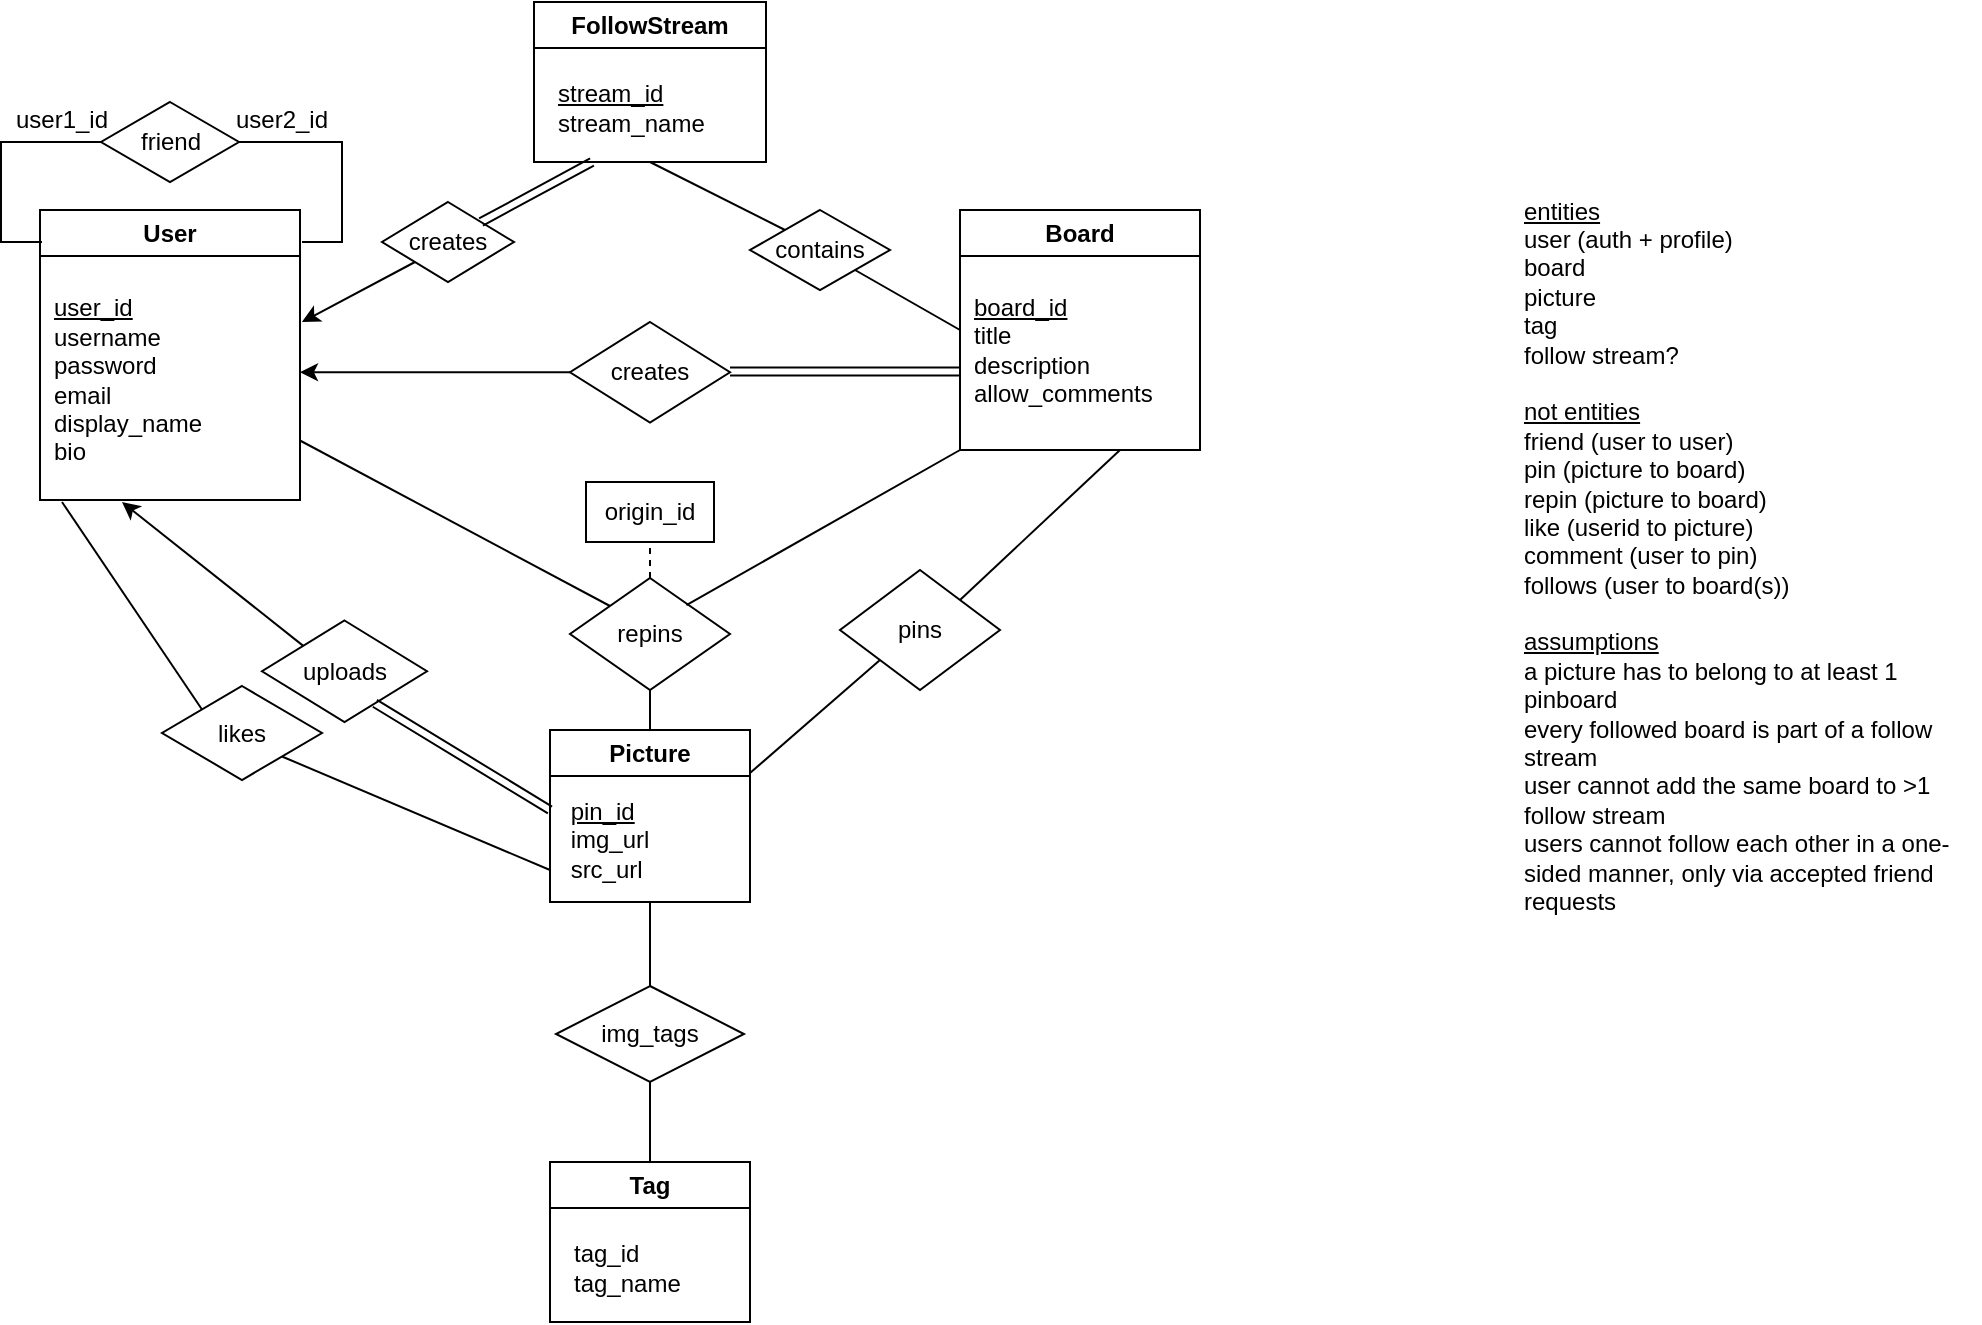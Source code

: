 <mxfile version="26.2.14">
  <diagram name="Page-1" id="3-LG9dwTlO3D_g1bA_s6">
    <mxGraphModel dx="1185" dy="597" grid="1" gridSize="10" guides="1" tooltips="1" connect="1" arrows="1" fold="1" page="1" pageScale="1" pageWidth="850" pageHeight="1100" math="0" shadow="0">
      <root>
        <mxCell id="0" />
        <mxCell id="1" parent="0" />
        <mxCell id="E8KqtD-wp9KNVoSO8RtE-1" value="User" style="swimlane;whiteSpace=wrap;html=1;" vertex="1" parent="1">
          <mxGeometry x="139" y="194" width="130" height="145" as="geometry" />
        </mxCell>
        <mxCell id="E8KqtD-wp9KNVoSO8RtE-3" value="&lt;u&gt;user_id&lt;/u&gt;&lt;div&gt;username&lt;/div&gt;&lt;div&gt;password&lt;/div&gt;&lt;div&gt;&lt;span style=&quot;background-color: transparent; color: light-dark(rgb(0, 0, 0), rgb(255, 255, 255));&quot;&gt;email&lt;/span&gt;&lt;/div&gt;&lt;div&gt;&lt;span style=&quot;background-color: transparent; color: light-dark(rgb(0, 0, 0), rgb(255, 255, 255));&quot;&gt;display_name&lt;/span&gt;&lt;/div&gt;&lt;div&gt;&lt;span style=&quot;background-color: transparent; color: light-dark(rgb(0, 0, 0), rgb(255, 255, 255));&quot;&gt;bio&lt;/span&gt;&lt;/div&gt;" style="text;html=1;align=left;verticalAlign=middle;resizable=0;points=[];autosize=1;strokeColor=none;fillColor=none;" vertex="1" parent="E8KqtD-wp9KNVoSO8RtE-1">
          <mxGeometry x="5" y="35" width="100" height="100" as="geometry" />
        </mxCell>
        <mxCell id="E8KqtD-wp9KNVoSO8RtE-4" value="Board" style="swimlane;whiteSpace=wrap;html=1;" vertex="1" parent="1">
          <mxGeometry x="599" y="194" width="120" height="120" as="geometry" />
        </mxCell>
        <mxCell id="E8KqtD-wp9KNVoSO8RtE-5" value="&lt;u&gt;board_id&lt;/u&gt;&lt;div&gt;title&lt;/div&gt;&lt;div&gt;description&lt;/div&gt;&lt;div&gt;allow_comments&lt;/div&gt;" style="text;html=1;align=left;verticalAlign=middle;resizable=0;points=[];autosize=1;strokeColor=none;fillColor=none;" vertex="1" parent="E8KqtD-wp9KNVoSO8RtE-4">
          <mxGeometry x="5" y="35" width="110" height="70" as="geometry" />
        </mxCell>
        <mxCell id="E8KqtD-wp9KNVoSO8RtE-8" value="&lt;div&gt;&lt;u&gt;entities&lt;/u&gt;&lt;/div&gt;user (auth + profile)&lt;div&gt;board&lt;/div&gt;&lt;div&gt;picture&lt;/div&gt;&lt;div&gt;tag&lt;/div&gt;&lt;div&gt;&lt;span style=&quot;background-color: transparent; color: light-dark(rgb(0, 0, 0), rgb(255, 255, 255));&quot;&gt;follow stream?&lt;/span&gt;&lt;/div&gt;&lt;div&gt;&lt;br&gt;&lt;/div&gt;&lt;div&gt;&lt;u&gt;not entities&lt;/u&gt;&lt;/div&gt;&lt;div&gt;friend (user to user)&lt;/div&gt;&lt;div&gt;pin (picture to board)&lt;/div&gt;&lt;div&gt;repin (picture to board)&lt;/div&gt;&lt;div&gt;&lt;div style=&quot;--tw-scale-x: 1; --tw-scale-y: 1; --tw-pan-x: ; --tw-pan-y: ; --tw-pinch-zoom: ; --tw-scroll-snap-strictness: proximity; --tw-gradient-from-position: ; --tw-gradient-via-position: ; --tw-gradient-to-position: ; --tw-ordinal: ; --tw-slashed-zero: ; --tw-numeric-figure: ; --tw-numeric-spacing: ; --tw-numeric-fraction: ; --tw-ring-inset: ; --tw-ring-offset-width: 0px; --tw-ring-offset-color: light-dark(#fff, #000000); --tw-ring-color: rgb(59 130 246 / .5); --tw-ring-offset-shadow: 0 0 #0000; --tw-ring-shadow: 0 0 #0000; --tw-shadow: 0 0 #0000; --tw-shadow-colored: 0 0 #0000; --tw-blur: ; --tw-brightness: ; --tw-contrast: ; --tw-grayscale: ; --tw-hue-rotate: ; --tw-invert: ; --tw-saturate: ; --tw-sepia: ; --tw-drop-shadow: ; --tw-backdrop-blur: ; --tw-backdrop-brightness: ; --tw-backdrop-contrast: ; --tw-backdrop-grayscale: ; --tw-backdrop-hue-rotate: ; --tw-backdrop-invert: ; --tw-backdrop-opacity: ; --tw-backdrop-saturate: ; --tw-backdrop-sepia: ;&quot;&gt;like (userid to picture)&lt;/div&gt;&lt;/div&gt;&lt;div style=&quot;--tw-scale-x: 1; --tw-scale-y: 1; --tw-pan-x: ; --tw-pan-y: ; --tw-pinch-zoom: ; --tw-scroll-snap-strictness: proximity; --tw-gradient-from-position: ; --tw-gradient-via-position: ; --tw-gradient-to-position: ; --tw-ordinal: ; --tw-slashed-zero: ; --tw-numeric-figure: ; --tw-numeric-spacing: ; --tw-numeric-fraction: ; --tw-ring-inset: ; --tw-ring-offset-width: 0px; --tw-ring-offset-color: light-dark(#fff, #000000); --tw-ring-color: rgb(59 130 246 / .5); --tw-ring-offset-shadow: 0 0 #0000; --tw-ring-shadow: 0 0 #0000; --tw-shadow: 0 0 #0000; --tw-shadow-colored: 0 0 #0000; --tw-blur: ; --tw-brightness: ; --tw-contrast: ; --tw-grayscale: ; --tw-hue-rotate: ; --tw-invert: ; --tw-saturate: ; --tw-sepia: ; --tw-drop-shadow: ; --tw-backdrop-blur: ; --tw-backdrop-brightness: ; --tw-backdrop-contrast: ; --tw-backdrop-grayscale: ; --tw-backdrop-hue-rotate: ; --tw-backdrop-invert: ; --tw-backdrop-opacity: ; --tw-backdrop-saturate: ; --tw-backdrop-sepia: ;&quot;&gt;comment (user to pin)&lt;/div&gt;&lt;div style=&quot;--tw-scale-x: 1; --tw-scale-y: 1; --tw-pan-x: ; --tw-pan-y: ; --tw-pinch-zoom: ; --tw-scroll-snap-strictness: proximity; --tw-gradient-from-position: ; --tw-gradient-via-position: ; --tw-gradient-to-position: ; --tw-ordinal: ; --tw-slashed-zero: ; --tw-numeric-figure: ; --tw-numeric-spacing: ; --tw-numeric-fraction: ; --tw-ring-inset: ; --tw-ring-offset-width: 0px; --tw-ring-offset-color: light-dark(#fff, #000000); --tw-ring-color: rgb(59 130 246 / .5); --tw-ring-offset-shadow: 0 0 #0000; --tw-ring-shadow: 0 0 #0000; --tw-shadow: 0 0 #0000; --tw-shadow-colored: 0 0 #0000; --tw-blur: ; --tw-brightness: ; --tw-contrast: ; --tw-grayscale: ; --tw-hue-rotate: ; --tw-invert: ; --tw-saturate: ; --tw-sepia: ; --tw-drop-shadow: ; --tw-backdrop-blur: ; --tw-backdrop-brightness: ; --tw-backdrop-contrast: ; --tw-backdrop-grayscale: ; --tw-backdrop-hue-rotate: ; --tw-backdrop-invert: ; --tw-backdrop-opacity: ; --tw-backdrop-saturate: ; --tw-backdrop-sepia: ;&quot;&gt;follows (user to board(s))&lt;/div&gt;&lt;div&gt;&lt;br&gt;&lt;/div&gt;&lt;div&gt;&lt;u&gt;assumptions&lt;/u&gt;&lt;br&gt;a picture has to belong to at least 1 pinboard&lt;/div&gt;&lt;div&gt;every followed board is part of a follow stream&lt;/div&gt;&lt;div&gt;user cannot add the same board to &amp;gt;1 follow stream&lt;/div&gt;&lt;div&gt;users cannot follow each other in a one-sided manner, only via accepted friend requests&lt;/div&gt;" style="text;html=1;align=left;verticalAlign=middle;whiteSpace=wrap;rounded=0;" vertex="1" parent="1">
          <mxGeometry x="879" y="152" width="230" height="430" as="geometry" />
        </mxCell>
        <mxCell id="E8KqtD-wp9KNVoSO8RtE-9" value="Picture" style="swimlane;whiteSpace=wrap;html=1;" vertex="1" parent="1">
          <mxGeometry x="394" y="454" width="100" height="86" as="geometry" />
        </mxCell>
        <mxCell id="E8KqtD-wp9KNVoSO8RtE-10" value="&lt;div style=&quot;text-align: left;&quot;&gt;&lt;u&gt;pin_id&lt;/u&gt;&lt;/div&gt;&lt;div style=&quot;text-align: left;&quot;&gt;img_url&lt;/div&gt;&lt;div style=&quot;text-align: left;&quot;&gt;src_url&lt;/div&gt;" style="text;html=1;align=center;verticalAlign=middle;whiteSpace=wrap;rounded=0;" vertex="1" parent="E8KqtD-wp9KNVoSO8RtE-9">
          <mxGeometry y="25" width="60" height="60" as="geometry" />
        </mxCell>
        <mxCell id="E8KqtD-wp9KNVoSO8RtE-11" value="Tag" style="swimlane;whiteSpace=wrap;html=1;" vertex="1" parent="1">
          <mxGeometry x="394" y="670" width="100" height="80" as="geometry" />
        </mxCell>
        <mxCell id="E8KqtD-wp9KNVoSO8RtE-12" value="tag_id&lt;div&gt;tag_name&lt;/div&gt;" style="text;html=1;align=left;verticalAlign=middle;whiteSpace=wrap;rounded=0;" vertex="1" parent="E8KqtD-wp9KNVoSO8RtE-11">
          <mxGeometry x="10" y="38" width="60" height="30" as="geometry" />
        </mxCell>
        <mxCell id="E8KqtD-wp9KNVoSO8RtE-17" value="" style="edgeStyle=orthogonalEdgeStyle;rounded=0;orthogonalLoop=1;jettySize=auto;html=1;entryX=1;entryY=0.5;entryDx=0;entryDy=0;" edge="1" parent="1" source="E8KqtD-wp9KNVoSO8RtE-15">
          <mxGeometry relative="1" as="geometry">
            <mxPoint x="269" y="275.12" as="targetPoint" />
          </mxGeometry>
        </mxCell>
        <mxCell id="E8KqtD-wp9KNVoSO8RtE-15" value="creates" style="rhombus;whiteSpace=wrap;html=1;" vertex="1" parent="1">
          <mxGeometry x="404" y="250" width="80" height="50.25" as="geometry" />
        </mxCell>
        <mxCell id="E8KqtD-wp9KNVoSO8RtE-23" value="" style="endArrow=none;html=1;rounded=0;shape=link;" edge="1" parent="1">
          <mxGeometry width="50" height="50" relative="1" as="geometry">
            <mxPoint x="484" y="274.69" as="sourcePoint" />
            <mxPoint x="599" y="274.69" as="targetPoint" />
          </mxGeometry>
        </mxCell>
        <mxCell id="E8KqtD-wp9KNVoSO8RtE-24" value="pins" style="rhombus;whiteSpace=wrap;html=1;" vertex="1" parent="1">
          <mxGeometry x="539" y="374" width="80" height="60" as="geometry" />
        </mxCell>
        <mxCell id="E8KqtD-wp9KNVoSO8RtE-25" value="" style="endArrow=none;html=1;rounded=0;entryX=0;entryY=1;entryDx=0;entryDy=0;exitX=1;exitY=0.25;exitDx=0;exitDy=0;" edge="1" parent="1" source="E8KqtD-wp9KNVoSO8RtE-9" target="E8KqtD-wp9KNVoSO8RtE-24">
          <mxGeometry width="50" height="50" relative="1" as="geometry">
            <mxPoint x="509" y="464" as="sourcePoint" />
            <mxPoint x="559" y="414" as="targetPoint" />
          </mxGeometry>
        </mxCell>
        <mxCell id="E8KqtD-wp9KNVoSO8RtE-26" value="" style="endArrow=none;html=1;rounded=0;exitX=1;exitY=0;exitDx=0;exitDy=0;" edge="1" parent="1" source="E8KqtD-wp9KNVoSO8RtE-24">
          <mxGeometry width="50" height="50" relative="1" as="geometry">
            <mxPoint x="469" y="444" as="sourcePoint" />
            <mxPoint x="679" y="314" as="targetPoint" />
          </mxGeometry>
        </mxCell>
        <mxCell id="E8KqtD-wp9KNVoSO8RtE-27" value="uploads" style="rhombus;whiteSpace=wrap;html=1;" vertex="1" parent="1">
          <mxGeometry x="250" y="399.25" width="82.5" height="50.75" as="geometry" />
        </mxCell>
        <mxCell id="E8KqtD-wp9KNVoSO8RtE-28" value="" style="endArrow=none;html=1;rounded=0;entryX=0.684;entryY=0.816;entryDx=0;entryDy=0;entryPerimeter=0;shape=link;exitX=0;exitY=0.25;exitDx=0;exitDy=0;" edge="1" parent="1" source="E8KqtD-wp9KNVoSO8RtE-10" target="E8KqtD-wp9KNVoSO8RtE-27">
          <mxGeometry width="50" height="50" relative="1" as="geometry">
            <mxPoint x="394" y="454" as="sourcePoint" />
            <mxPoint x="310" y="420" as="targetPoint" />
          </mxGeometry>
        </mxCell>
        <mxCell id="E8KqtD-wp9KNVoSO8RtE-29" value="" style="endArrow=classic;html=1;rounded=0;exitX=0;exitY=0;exitDx=0;exitDy=0;" edge="1" parent="1" source="E8KqtD-wp9KNVoSO8RtE-27">
          <mxGeometry width="50" height="50" relative="1" as="geometry">
            <mxPoint x="487.5" y="435.25" as="sourcePoint" />
            <mxPoint x="180" y="340" as="targetPoint" />
          </mxGeometry>
        </mxCell>
        <mxCell id="E8KqtD-wp9KNVoSO8RtE-30" value="friend" style="rhombus;whiteSpace=wrap;html=1;" vertex="1" parent="1">
          <mxGeometry x="169.5" y="140" width="69" height="40" as="geometry" />
        </mxCell>
        <mxCell id="E8KqtD-wp9KNVoSO8RtE-32" value="" style="endArrow=none;html=1;rounded=0;" edge="1" parent="1">
          <mxGeometry width="50" height="50" relative="1" as="geometry">
            <mxPoint x="238.5" y="160" as="sourcePoint" />
            <mxPoint x="270" y="210" as="targetPoint" />
            <Array as="points">
              <mxPoint x="290" y="160" />
              <mxPoint x="290" y="210" />
            </Array>
          </mxGeometry>
        </mxCell>
        <mxCell id="E8KqtD-wp9KNVoSO8RtE-33" value="" style="endArrow=none;html=1;rounded=0;" edge="1" parent="1">
          <mxGeometry width="50" height="50" relative="1" as="geometry">
            <mxPoint x="169.5" y="160" as="sourcePoint" />
            <mxPoint x="140" y="210" as="targetPoint" />
            <Array as="points">
              <mxPoint x="119.5" y="160" />
              <mxPoint x="119.5" y="210" />
            </Array>
          </mxGeometry>
        </mxCell>
        <mxCell id="E8KqtD-wp9KNVoSO8RtE-34" value="img_tags" style="rhombus;whiteSpace=wrap;html=1;" vertex="1" parent="1">
          <mxGeometry x="397" y="582" width="94" height="48" as="geometry" />
        </mxCell>
        <mxCell id="E8KqtD-wp9KNVoSO8RtE-35" value="" style="endArrow=none;html=1;rounded=0;entryX=0.5;entryY=1;entryDx=0;entryDy=0;" edge="1" parent="1" source="E8KqtD-wp9KNVoSO8RtE-34" target="E8KqtD-wp9KNVoSO8RtE-9">
          <mxGeometry width="50" height="50" relative="1" as="geometry">
            <mxPoint x="444" y="580" as="sourcePoint" />
            <mxPoint x="620" y="500" as="targetPoint" />
          </mxGeometry>
        </mxCell>
        <mxCell id="E8KqtD-wp9KNVoSO8RtE-36" value="" style="endArrow=none;html=1;rounded=0;exitX=0.5;exitY=1;exitDx=0;exitDy=0;entryX=0.5;entryY=0;entryDx=0;entryDy=0;" edge="1" parent="1" source="E8KqtD-wp9KNVoSO8RtE-34" target="E8KqtD-wp9KNVoSO8RtE-11">
          <mxGeometry width="50" height="50" relative="1" as="geometry">
            <mxPoint x="570" y="550" as="sourcePoint" />
            <mxPoint x="620" y="500" as="targetPoint" />
          </mxGeometry>
        </mxCell>
        <mxCell id="E8KqtD-wp9KNVoSO8RtE-41" value="repins" style="rhombus;whiteSpace=wrap;html=1;" vertex="1" parent="1">
          <mxGeometry x="404" y="378" width="80" height="56" as="geometry" />
        </mxCell>
        <mxCell id="E8KqtD-wp9KNVoSO8RtE-43" value="" style="endArrow=none;html=1;rounded=0;entryX=0;entryY=1;entryDx=0;entryDy=0;" edge="1" parent="1" target="E8KqtD-wp9KNVoSO8RtE-4">
          <mxGeometry width="50" height="50" relative="1" as="geometry">
            <mxPoint x="462.226" y="391.542" as="sourcePoint" />
            <mxPoint x="619" y="432" as="targetPoint" />
          </mxGeometry>
        </mxCell>
        <mxCell id="E8KqtD-wp9KNVoSO8RtE-44" value="" style="endArrow=none;html=1;rounded=0;entryX=1;entryY=1;entryDx=0;entryDy=0;exitX=0;exitY=0;exitDx=0;exitDy=0;" edge="1" parent="1" source="E8KqtD-wp9KNVoSO8RtE-41">
          <mxGeometry width="50" height="50" relative="1" as="geometry">
            <mxPoint x="365" y="399.25" as="sourcePoint" />
            <mxPoint x="269" y="309.25" as="targetPoint" />
          </mxGeometry>
        </mxCell>
        <mxCell id="E8KqtD-wp9KNVoSO8RtE-49" value="FollowStream" style="swimlane;whiteSpace=wrap;html=1;" vertex="1" parent="1">
          <mxGeometry x="386" y="90" width="116" height="80" as="geometry" />
        </mxCell>
        <mxCell id="E8KqtD-wp9KNVoSO8RtE-50" value="&lt;u&gt;stream_id&lt;/u&gt;&lt;div&gt;stream_name&lt;/div&gt;" style="text;html=1;align=left;verticalAlign=middle;resizable=0;points=[];autosize=1;strokeColor=none;fillColor=none;" vertex="1" parent="E8KqtD-wp9KNVoSO8RtE-49">
          <mxGeometry x="10" y="33" width="100" height="40" as="geometry" />
        </mxCell>
        <mxCell id="E8KqtD-wp9KNVoSO8RtE-51" value="creates" style="rhombus;whiteSpace=wrap;html=1;" vertex="1" parent="1">
          <mxGeometry x="310" y="190" width="66" height="40" as="geometry" />
        </mxCell>
        <mxCell id="E8KqtD-wp9KNVoSO8RtE-52" value="contains" style="rhombus;whiteSpace=wrap;html=1;" vertex="1" parent="1">
          <mxGeometry x="494" y="194" width="70" height="40" as="geometry" />
        </mxCell>
        <mxCell id="E8KqtD-wp9KNVoSO8RtE-53" value="" style="endArrow=none;html=1;rounded=0;exitX=0;exitY=0;exitDx=0;exitDy=0;entryX=0.5;entryY=1;entryDx=0;entryDy=0;" edge="1" parent="1" source="E8KqtD-wp9KNVoSO8RtE-52" target="E8KqtD-wp9KNVoSO8RtE-49">
          <mxGeometry width="50" height="50" relative="1" as="geometry">
            <mxPoint x="550" y="230" as="sourcePoint" />
            <mxPoint x="600" y="180" as="targetPoint" />
          </mxGeometry>
        </mxCell>
        <mxCell id="E8KqtD-wp9KNVoSO8RtE-54" value="" style="endArrow=none;html=1;rounded=0;exitX=1;exitY=1;exitDx=0;exitDy=0;entryX=0;entryY=0.5;entryDx=0;entryDy=0;" edge="1" parent="1" source="E8KqtD-wp9KNVoSO8RtE-52" target="E8KqtD-wp9KNVoSO8RtE-4">
          <mxGeometry width="50" height="50" relative="1" as="geometry">
            <mxPoint x="550" y="230" as="sourcePoint" />
            <mxPoint x="600" y="230" as="targetPoint" />
          </mxGeometry>
        </mxCell>
        <mxCell id="E8KqtD-wp9KNVoSO8RtE-55" value="" style="endArrow=none;html=1;rounded=0;exitX=1;exitY=0;exitDx=0;exitDy=0;entryX=0.25;entryY=1;entryDx=0;entryDy=0;shape=link;" edge="1" parent="1" source="E8KqtD-wp9KNVoSO8RtE-51" target="E8KqtD-wp9KNVoSO8RtE-49">
          <mxGeometry width="50" height="50" relative="1" as="geometry">
            <mxPoint x="410" y="244" as="sourcePoint" />
            <mxPoint x="460" y="194" as="targetPoint" />
          </mxGeometry>
        </mxCell>
        <mxCell id="E8KqtD-wp9KNVoSO8RtE-56" value="" style="endArrow=classic;html=1;rounded=0;exitX=0;exitY=1;exitDx=0;exitDy=0;" edge="1" parent="1" source="E8KqtD-wp9KNVoSO8RtE-51">
          <mxGeometry width="50" height="50" relative="1" as="geometry">
            <mxPoint x="550" y="230" as="sourcePoint" />
            <mxPoint x="270" y="250" as="targetPoint" />
          </mxGeometry>
        </mxCell>
        <mxCell id="E8KqtD-wp9KNVoSO8RtE-61" value="user1_id" style="text;html=1;align=center;verticalAlign=middle;whiteSpace=wrap;rounded=0;" vertex="1" parent="1">
          <mxGeometry x="120" y="134" width="60" height="30" as="geometry" />
        </mxCell>
        <mxCell id="E8KqtD-wp9KNVoSO8RtE-62" value="user2_id" style="text;html=1;align=center;verticalAlign=middle;whiteSpace=wrap;rounded=0;" vertex="1" parent="1">
          <mxGeometry x="230" y="134" width="60" height="30" as="geometry" />
        </mxCell>
        <mxCell id="E8KqtD-wp9KNVoSO8RtE-66" value="likes" style="rhombus;whiteSpace=wrap;html=1;" vertex="1" parent="1">
          <mxGeometry x="200" y="432" width="80" height="47" as="geometry" />
        </mxCell>
        <mxCell id="E8KqtD-wp9KNVoSO8RtE-67" value="" style="endArrow=none;html=1;rounded=0;exitX=0;exitY=0;exitDx=0;exitDy=0;" edge="1" parent="1" source="E8KqtD-wp9KNVoSO8RtE-66">
          <mxGeometry width="50" height="50" relative="1" as="geometry">
            <mxPoint x="355" y="364" as="sourcePoint" />
            <mxPoint x="150" y="340" as="targetPoint" />
          </mxGeometry>
        </mxCell>
        <mxCell id="E8KqtD-wp9KNVoSO8RtE-68" value="" style="endArrow=none;html=1;rounded=0;entryX=1;entryY=1;entryDx=0;entryDy=0;exitX=0;exitY=0.75;exitDx=0;exitDy=0;" edge="1" parent="1" source="E8KqtD-wp9KNVoSO8RtE-10" target="E8KqtD-wp9KNVoSO8RtE-66">
          <mxGeometry width="50" height="50" relative="1" as="geometry">
            <mxPoint x="441" y="447" as="sourcePoint" />
            <mxPoint x="491" y="397" as="targetPoint" />
          </mxGeometry>
        </mxCell>
        <mxCell id="E8KqtD-wp9KNVoSO8RtE-69" value="" style="endArrow=none;html=1;rounded=0;entryX=0.5;entryY=1;entryDx=0;entryDy=0;exitX=0.5;exitY=0;exitDx=0;exitDy=0;" edge="1" parent="1" source="E8KqtD-wp9KNVoSO8RtE-9" target="E8KqtD-wp9KNVoSO8RtE-41">
          <mxGeometry width="50" height="50" relative="1" as="geometry">
            <mxPoint x="550" y="380" as="sourcePoint" />
            <mxPoint x="600" y="330" as="targetPoint" />
          </mxGeometry>
        </mxCell>
        <mxCell id="E8KqtD-wp9KNVoSO8RtE-71" value="origin_id" style="rounded=0;whiteSpace=wrap;html=1;" vertex="1" parent="1">
          <mxGeometry x="412" y="330" width="64" height="30" as="geometry" />
        </mxCell>
        <mxCell id="E8KqtD-wp9KNVoSO8RtE-72" value="" style="endArrow=none;dashed=1;html=1;rounded=0;entryX=0.5;entryY=1;entryDx=0;entryDy=0;exitX=0.5;exitY=0;exitDx=0;exitDy=0;" edge="1" parent="1" source="E8KqtD-wp9KNVoSO8RtE-41" target="E8KqtD-wp9KNVoSO8RtE-71">
          <mxGeometry width="50" height="50" relative="1" as="geometry">
            <mxPoint x="550" y="420" as="sourcePoint" />
            <mxPoint x="600" y="370" as="targetPoint" />
          </mxGeometry>
        </mxCell>
      </root>
    </mxGraphModel>
  </diagram>
</mxfile>
